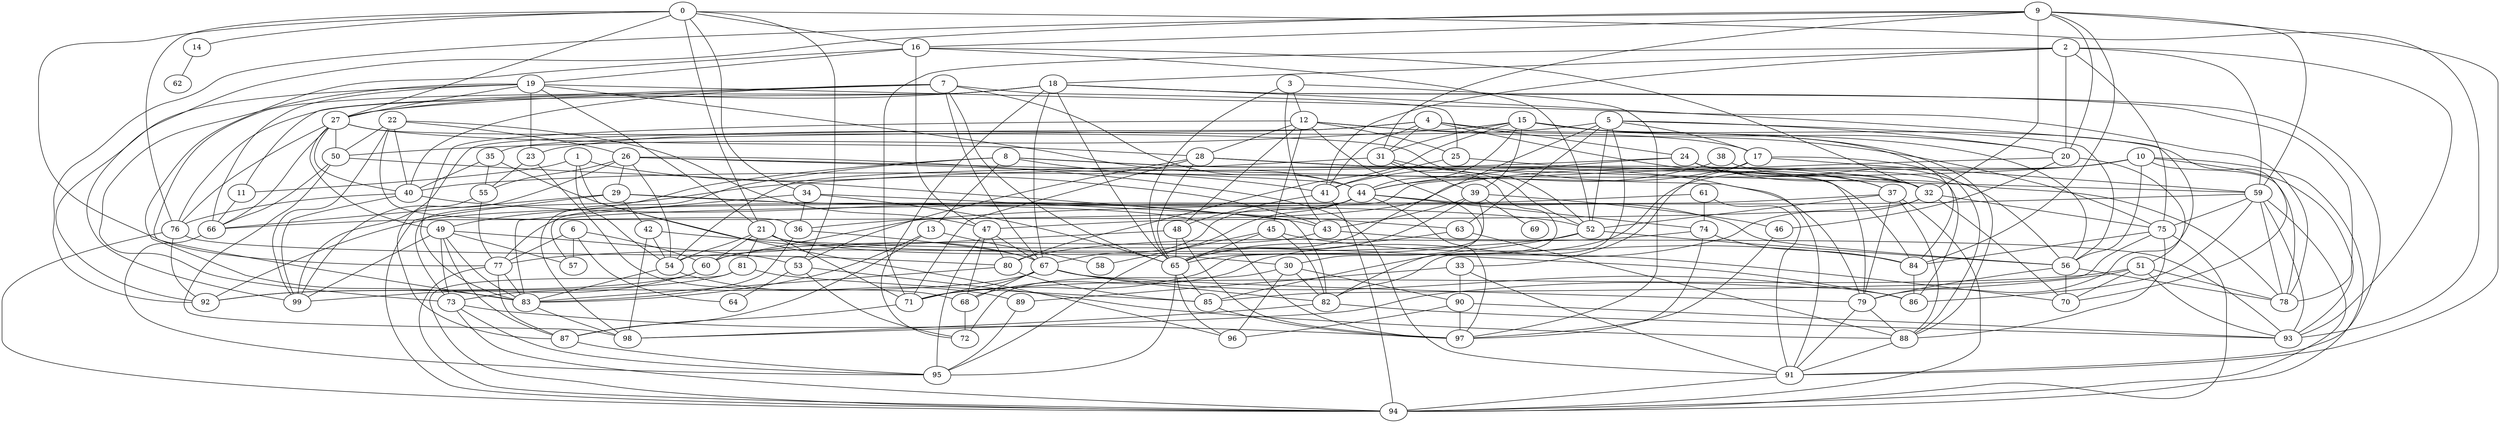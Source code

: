 strict graph "gnp_random_graph(100,0.06)" {
0;
1;
2;
3;
4;
5;
6;
7;
8;
9;
10;
11;
12;
13;
14;
15;
16;
17;
18;
19;
20;
21;
22;
23;
24;
25;
26;
27;
28;
29;
30;
31;
32;
33;
34;
35;
36;
37;
38;
39;
40;
41;
42;
43;
44;
45;
46;
47;
48;
49;
50;
51;
52;
53;
54;
55;
56;
57;
58;
59;
60;
61;
62;
63;
64;
65;
66;
67;
68;
69;
70;
71;
72;
73;
74;
75;
76;
77;
78;
79;
80;
81;
82;
83;
84;
85;
86;
87;
88;
89;
90;
91;
92;
93;
94;
95;
96;
97;
98;
99;
0 -- 34  [is_available=True, prob="0.627562552352"];
0 -- 76  [is_available=True, prob="0.12421362297"];
0 -- 77  [is_available=True, prob="0.237185974878"];
0 -- 14  [is_available=True, prob="0.829584966979"];
0 -- 16  [is_available=True, prob="1.0"];
0 -- 21  [is_available=True, prob="1.0"];
0 -- 27  [is_available=True, prob="0.197936418897"];
0 -- 93  [is_available=True, prob="0.672273890719"];
0 -- 53  [is_available=True, prob="0.699416548728"];
1 -- 96  [is_available=True, prob="1.0"];
1 -- 43  [is_available=True, prob="1.0"];
1 -- 11  [is_available=True, prob="0.197987358035"];
1 -- 54  [is_available=True, prob="0.959519535244"];
2 -- 71  [is_available=True, prob="0.701089741165"];
2 -- 41  [is_available=True, prob="0.813148637667"];
2 -- 75  [is_available=True, prob="0.611604629996"];
2 -- 18  [is_available=True, prob="1.0"];
2 -- 20  [is_available=True, prob="0.0527884115511"];
2 -- 59  [is_available=True, prob="1.0"];
2 -- 93  [is_available=True, prob="1.0"];
3 -- 65  [is_available=True, prob="0.428118495498"];
3 -- 43  [is_available=True, prob="1.0"];
3 -- 12  [is_available=True, prob="0.0257002931835"];
3 -- 97  [is_available=True, prob="0.707364261435"];
4 -- 35  [is_available=True, prob="0.208987115719"];
4 -- 37  [is_available=True, prob="0.151493074951"];
4 -- 41  [is_available=True, prob="1.0"];
4 -- 88  [is_available=True, prob="0.150925726649"];
4 -- 99  [is_available=True, prob="0.262143590881"];
4 -- 24  [is_available=True, prob="0.174002659229"];
4 -- 31  [is_available=True, prob="1.0"];
5 -- 65  [is_available=True, prob="1.0"];
5 -- 17  [is_available=True, prob="0.267133539468"];
5 -- 82  [is_available=True, prob="1.0"];
5 -- 20  [is_available=True, prob="0.427414291621"];
5 -- 23  [is_available=True, prob="0.91249119901"];
5 -- 56  [is_available=True, prob="0.694292226781"];
5 -- 52  [is_available=True, prob="1.0"];
5 -- 63  [is_available=True, prob="0.941863238576"];
6 -- 64  [is_available=True, prob="0.615985195789"];
6 -- 57  [is_available=True, prob="0.866779459618"];
6 -- 60  [is_available=True, prob="0.912454545091"];
6 -- 77  [is_available=True, prob="1.0"];
7 -- 65  [is_available=True, prob="1.0"];
7 -- 67  [is_available=True, prob="0.787698875577"];
7 -- 40  [is_available=True, prob="0.111023840716"];
7 -- 11  [is_available=True, prob="0.310612206507"];
7 -- 44  [is_available=True, prob="0.0518372045835"];
7 -- 25  [is_available=True, prob="0.994894271148"];
7 -- 27  [is_available=True, prob="0.796658443474"];
8 -- 32  [is_available=True, prob="0.925032928333"];
8 -- 98  [is_available=True, prob="0.966053700944"];
8 -- 41  [is_available=True, prob="0.709055349075"];
8 -- 13  [is_available=True, prob="0.666884793914"];
8 -- 49  [is_available=True, prob="0.200316232162"];
8 -- 91  [is_available=True, prob="1.0"];
9 -- 32  [is_available=True, prob="0.231189979336"];
9 -- 91  [is_available=True, prob="1.0"];
9 -- 16  [is_available=True, prob="0.337213626185"];
9 -- 99  [is_available=True, prob="0.79524870654"];
9 -- 20  [is_available=True, prob="1.0"];
9 -- 84  [is_available=True, prob="0.713955641688"];
9 -- 59  [is_available=True, prob="0.210197199022"];
9 -- 92  [is_available=True, prob="0.418549230712"];
9 -- 31  [is_available=True, prob="0.337680611225"];
10 -- 65  [is_available=True, prob="0.146588379602"];
10 -- 36  [is_available=True, prob="0.303203741099"];
10 -- 40  [is_available=True, prob="1.0"];
10 -- 78  [is_available=True, prob="1.0"];
10 -- 56  [is_available=True, prob="0.955868808242"];
10 -- 93  [is_available=True, prob="0.132190594071"];
10 -- 94  [is_available=True, prob="0.0948047969689"];
11 -- 66  [is_available=True, prob="0.615522908556"];
12 -- 75  [is_available=True, prob="0.34896151266"];
12 -- 45  [is_available=True, prob="0.30762940117"];
12 -- 48  [is_available=True, prob="1.0"];
12 -- 17  [is_available=True, prob="1.0"];
12 -- 83  [is_available=True, prob="1.0"];
12 -- 25  [is_available=True, prob="0.789175073648"];
12 -- 28  [is_available=True, prob="0.0584786610787"];
12 -- 30  [is_available=True, prob="0.0708161750077"];
13 -- 58  [is_available=True, prob="1.0"];
13 -- 83  [is_available=True, prob="0.0844923549664"];
13 -- 87  [is_available=True, prob="0.830517695055"];
14 -- 62  [is_available=True, prob="0.66942742591"];
15 -- 70  [is_available=True, prob="0.817820927507"];
15 -- 39  [is_available=True, prob="1.0"];
15 -- 44  [is_available=True, prob="0.279921151699"];
15 -- 80  [is_available=True, prob="0.483598412649"];
15 -- 50  [is_available=True, prob="0.111958391426"];
15 -- 20  [is_available=True, prob="0.605264754909"];
15 -- 56  [is_available=True, prob="1.0"];
15 -- 84  [is_available=True, prob="0.964360453607"];
15 -- 31  [is_available=True, prob="0.91443408244"];
16 -- 32  [is_available=True, prob="0.0080000962356"];
16 -- 83  [is_available=True, prob="0.455590162164"];
16 -- 47  [is_available=True, prob="1.0"];
16 -- 19  [is_available=True, prob="0.760749476337"];
16 -- 52  [is_available=True, prob="1.0"];
17 -- 33  [is_available=True, prob="0.218998007519"];
17 -- 41  [is_available=True, prob="0.897513789646"];
17 -- 88  [is_available=True, prob="0.13404744258"];
17 -- 59  [is_available=True, prob="0.00294523279902"];
18 -- 65  [is_available=True, prob="1.0"];
18 -- 67  [is_available=True, prob="0.173532612159"];
18 -- 72  [is_available=True, prob="0.0143836475747"];
18 -- 76  [is_available=True, prob="1.0"];
18 -- 78  [is_available=True, prob="1.0"];
18 -- 79  [is_available=True, prob="0.116957248308"];
18 -- 91  [is_available=True, prob="1.0"];
18 -- 83  [is_available=True, prob="0.227937613874"];
18 -- 27  [is_available=True, prob="0.516111134597"];
19 -- 66  [is_available=True, prob="0.105940799346"];
19 -- 73  [is_available=True, prob="0.421084373598"];
19 -- 44  [is_available=True, prob="0.172246859941"];
19 -- 78  [is_available=True, prob="1.0"];
19 -- 21  [is_available=True, prob="0.779210692902"];
19 -- 23  [is_available=True, prob="1.0"];
19 -- 27  [is_available=True, prob="1.0"];
19 -- 92  [is_available=True, prob="0.866482628232"];
20 -- 46  [is_available=True, prob="0.888197939758"];
20 -- 51  [is_available=True, prob="1.0"];
20 -- 57  [is_available=True, prob="0.529693193487"];
21 -- 70  [is_available=True, prob="0.579506731061"];
21 -- 71  [is_available=True, prob="0.552761055848"];
21 -- 81  [is_available=True, prob="0.481684896314"];
21 -- 54  [is_available=True, prob="0.546074904661"];
21 -- 60  [is_available=True, prob="1.0"];
21 -- 30  [is_available=True, prob="1.0"];
22 -- 99  [is_available=True, prob="0.422405545606"];
22 -- 36  [is_available=True, prob="0.409713310887"];
22 -- 40  [is_available=True, prob="0.964630170441"];
22 -- 47  [is_available=True, prob="0.924842208291"];
22 -- 50  [is_available=True, prob="1.0"];
22 -- 26  [is_available=True, prob="0.967805556687"];
23 -- 68  [is_available=True, prob="1.0"];
23 -- 55  [is_available=True, prob="0.44617769973"];
24 -- 32  [is_available=True, prob="0.443328775327"];
24 -- 37  [is_available=True, prob="1.0"];
24 -- 73  [is_available=True, prob="1.0"];
24 -- 44  [is_available=True, prob="0.0760849658575"];
24 -- 78  [is_available=True, prob="0.464191169915"];
24 -- 86  [is_available=True, prob="0.628079961873"];
25 -- 41  [is_available=True, prob="0.953362712315"];
25 -- 79  [is_available=True, prob="0.411824035047"];
26 -- 99  [is_available=True, prob="0.0437943799718"];
26 -- 44  [is_available=True, prob="0.858592337513"];
26 -- 79  [is_available=True, prob="0.736755726088"];
26 -- 54  [is_available=True, prob="0.614559227834"];
26 -- 55  [is_available=True, prob="0.679735639161"];
26 -- 91  [is_available=True, prob="0.890682181817"];
26 -- 29  [is_available=True, prob="0.150229133878"];
27 -- 66  [is_available=True, prob="0.977154621627"];
27 -- 40  [is_available=True, prob="0.110537909245"];
27 -- 76  [is_available=True, prob="1.0"];
27 -- 50  [is_available=True, prob="1.0"];
27 -- 49  [is_available=True, prob="0.131340928733"];
27 -- 52  [is_available=True, prob="1.0"];
27 -- 28  [is_available=True, prob="0.353004828802"];
28 -- 32  [is_available=True, prob="0.311243863343"];
28 -- 65  [is_available=True, prob="0.537577503708"];
28 -- 71  [is_available=True, prob="0.113234140502"];
28 -- 84  [is_available=True, prob="0.636235058949"];
28 -- 53  [is_available=True, prob="0.149077667104"];
28 -- 59  [is_available=True, prob="1.0"];
29 -- 97  [is_available=True, prob="0.757013366481"];
29 -- 66  [is_available=True, prob="0.354849279989"];
29 -- 42  [is_available=True, prob="0.7725904596"];
29 -- 52  [is_available=True, prob="0.39003598133"];
29 -- 94  [is_available=True, prob="0.715700916714"];
30 -- 96  [is_available=True, prob="0.459353186227"];
30 -- 72  [is_available=True, prob="0.676461271231"];
30 -- 82  [is_available=True, prob="0.198174576598"];
30 -- 90  [is_available=True, prob="1.0"];
31 -- 39  [is_available=True, prob="0.523772101897"];
31 -- 82  [is_available=True, prob="0.0460615176179"];
31 -- 52  [is_available=True, prob="0.501107912313"];
31 -- 54  [is_available=True, prob="0.835792346084"];
32 -- 68  [is_available=True, prob="1.0"];
32 -- 70  [is_available=True, prob="0.95618376374"];
32 -- 75  [is_available=True, prob="0.654910448636"];
32 -- 47  [is_available=True, prob="1.0"];
33 -- 90  [is_available=True, prob="0.598722924342"];
33 -- 91  [is_available=True, prob="0.472162415775"];
33 -- 89  [is_available=True, prob="0.94071960414"];
34 -- 65  [is_available=True, prob="0.670045805292"];
34 -- 83  [is_available=True, prob="0.500671390185"];
34 -- 36  [is_available=True, prob="0.883333662284"];
34 -- 63  [is_available=True, prob="1.0"];
35 -- 40  [is_available=True, prob="0.088109563183"];
35 -- 67  [is_available=True, prob="0.871041600837"];
35 -- 55  [is_available=True, prob="0.0825684963239"];
36 -- 83  [is_available=True, prob="1.0"];
36 -- 67  [is_available=True, prob="1.0"];
37 -- 79  [is_available=True, prob="0.47596112665"];
37 -- 88  [is_available=True, prob="1.0"];
37 -- 52  [is_available=True, prob="1.0"];
37 -- 92  [is_available=True, prob="0.906932099407"];
37 -- 94  [is_available=True, prob="0.313087408347"];
38 -- 56  [is_available=True, prob="0.284010679362"];
38 -- 44  [is_available=True, prob="0.685415082213"];
39 -- 65  [is_available=True, prob="0.519624042144"];
39 -- 69  [is_available=True, prob="0.320304031018"];
39 -- 71  [is_available=True, prob="0.76575116418"];
39 -- 43  [is_available=True, prob="1.0"];
39 -- 46  [is_available=True, prob="0.935126658355"];
40 -- 43  [is_available=True, prob="0.882736846255"];
40 -- 76  [is_available=True, prob="0.58377693743"];
40 -- 99  [is_available=True, prob="0.575541898888"];
41 -- 48  [is_available=True, prob="0.468600486647"];
41 -- 94  [is_available=True, prob="0.111612414352"];
42 -- 98  [is_available=True, prob="0.750214527915"];
42 -- 86  [is_available=True, prob="0.547316925592"];
42 -- 54  [is_available=True, prob="0.246604245243"];
43 -- 60  [is_available=True, prob="0.211231397253"];
43 -- 93  [is_available=True, prob="0.605799912448"];
44 -- 97  [is_available=True, prob="0.093085601069"];
44 -- 66  [is_available=True, prob="0.532826285807"];
44 -- 67  [is_available=True, prob="1.0"];
44 -- 74  [is_available=True, prob="0.902989847825"];
44 -- 56  [is_available=True, prob="1.0"];
44 -- 95  [is_available=True, prob="0.33113965272"];
45 -- 84  [is_available=True, prob="0.742172913495"];
45 -- 65  [is_available=True, prob="0.537430130182"];
45 -- 58  [is_available=True, prob="1.0"];
45 -- 82  [is_available=True, prob="0.660964039316"];
46 -- 97  [is_available=True, prob="1.0"];
47 -- 80  [is_available=True, prob="1.0"];
47 -- 67  [is_available=True, prob="0.159274880935"];
47 -- 68  [is_available=True, prob="0.852349875094"];
47 -- 95  [is_available=True, prob="0.820173394938"];
48 -- 97  [is_available=True, prob="0.902417681849"];
48 -- 54  [is_available=True, prob="0.125150697355"];
48 -- 65  [is_available=True, prob="1.0"];
49 -- 99  [is_available=True, prob="0.0298847010157"];
49 -- 73  [is_available=True, prob="0.231187511832"];
49 -- 83  [is_available=True, prob="0.563583156508"];
49 -- 53  [is_available=True, prob="0.176178377725"];
49 -- 87  [is_available=True, prob="1.0"];
49 -- 57  [is_available=True, prob="0.149634166443"];
50 -- 98  [is_available=True, prob="0.735887992881"];
50 -- 66  [is_available=True, prob="0.715981651187"];
50 -- 82  [is_available=True, prob="0.754831317869"];
51 -- 98  [is_available=True, prob="1.0"];
51 -- 70  [is_available=True, prob="0.880340951736"];
51 -- 71  [is_available=True, prob="1.0"];
51 -- 78  [is_available=True, prob="0.0188566749124"];
51 -- 93  [is_available=True, prob="0.0775475809378"];
52 -- 77  [is_available=True, prob="0.811174096618"];
52 -- 85  [is_available=True, prob="0.280541643546"];
52 -- 56  [is_available=True, prob="0.543302506167"];
53 -- 64  [is_available=True, prob="0.543897154466"];
53 -- 72  [is_available=True, prob="0.126779362045"];
53 -- 88  [is_available=True, prob="0.845660877714"];
54 -- 83  [is_available=True, prob="1.0"];
54 -- 89  [is_available=True, prob="0.974568327504"];
55 -- 87  [is_available=True, prob="0.636892772094"];
55 -- 77  [is_available=True, prob="0.928782767352"];
56 -- 78  [is_available=True, prob="1.0"];
56 -- 79  [is_available=True, prob="0.641924300568"];
56 -- 70  [is_available=True, prob="0.386065870445"];
59 -- 75  [is_available=True, prob="0.735782611064"];
59 -- 78  [is_available=True, prob="0.553393355555"];
59 -- 60  [is_available=True, prob="0.710259097167"];
59 -- 86  [is_available=True, prob="0.100048817644"];
59 -- 93  [is_available=True, prob="1.0"];
59 -- 94  [is_available=True, prob="1.0"];
60 -- 99  [is_available=True, prob="1.0"];
60 -- 92  [is_available=True, prob="0.134854507606"];
61 -- 74  [is_available=True, prob="0.349670991529"];
61 -- 91  [is_available=True, prob="1.0"];
61 -- 77  [is_available=True, prob="0.95479632322"];
63 -- 88  [is_available=True, prob="0.129461849396"];
63 -- 65  [is_available=True, prob="1.0"];
65 -- 96  [is_available=True, prob="0.0158978637445"];
65 -- 85  [is_available=True, prob="0.892346726862"];
65 -- 95  [is_available=True, prob="0.297250337048"];
66 -- 95  [is_available=True, prob="0.914335710102"];
67 -- 73  [is_available=True, prob="1.0"];
67 -- 71  [is_available=True, prob="0.864409684271"];
67 -- 82  [is_available=True, prob="0.59228507825"];
67 -- 86  [is_available=True, prob="1.0"];
67 -- 68  [is_available=True, prob="0.216689515251"];
67 -- 79  [is_available=True, prob="1.0"];
68 -- 72  [is_available=True, prob="1.0"];
71 -- 87  [is_available=True, prob="1.0"];
73 -- 97  [is_available=True, prob="0.139270139033"];
73 -- 94  [is_available=True, prob="0.149010765113"];
73 -- 95  [is_available=True, prob="0.106943012436"];
74 -- 80  [is_available=True, prob="0.691819102163"];
74 -- 84  [is_available=True, prob="1.0"];
74 -- 97  [is_available=True, prob="0.337990469232"];
75 -- 84  [is_available=True, prob="0.347324419855"];
75 -- 85  [is_available=True, prob="0.166967292114"];
75 -- 88  [is_available=True, prob="1.0"];
75 -- 94  [is_available=True, prob="0.484259823108"];
76 -- 80  [is_available=True, prob="0.25906059327"];
76 -- 92  [is_available=True, prob="1.0"];
76 -- 94  [is_available=True, prob="1.0"];
77 -- 87  [is_available=True, prob="0.650694665489"];
77 -- 83  [is_available=True, prob="1.0"];
77 -- 94  [is_available=True, prob="0.740689054394"];
79 -- 88  [is_available=True, prob="0.0807778193192"];
79 -- 91  [is_available=True, prob="1.0"];
80 -- 83  [is_available=True, prob="0.130429646882"];
80 -- 85  [is_available=True, prob="0.890328002816"];
81 -- 92  [is_available=True, prob="0.543073167935"];
81 -- 94  [is_available=True, prob="1.0"];
81 -- 85  [is_available=True, prob="0.10822753767"];
82 -- 98  [is_available=True, prob="0.287521977442"];
82 -- 93  [is_available=True, prob="1.0"];
83 -- 98  [is_available=True, prob="0.343861261025"];
84 -- 86  [is_available=True, prob="0.964600557385"];
85 -- 97  [is_available=True, prob="0.333903880986"];
87 -- 95  [is_available=True, prob="1.0"];
88 -- 91  [is_available=True, prob="0.189535994718"];
89 -- 95  [is_available=True, prob="0.832569983834"];
90 -- 96  [is_available=True, prob="1.0"];
90 -- 93  [is_available=True, prob="0.691376971065"];
90 -- 97  [is_available=True, prob="0.94723755405"];
91 -- 94  [is_available=True, prob="1.0"];
}
